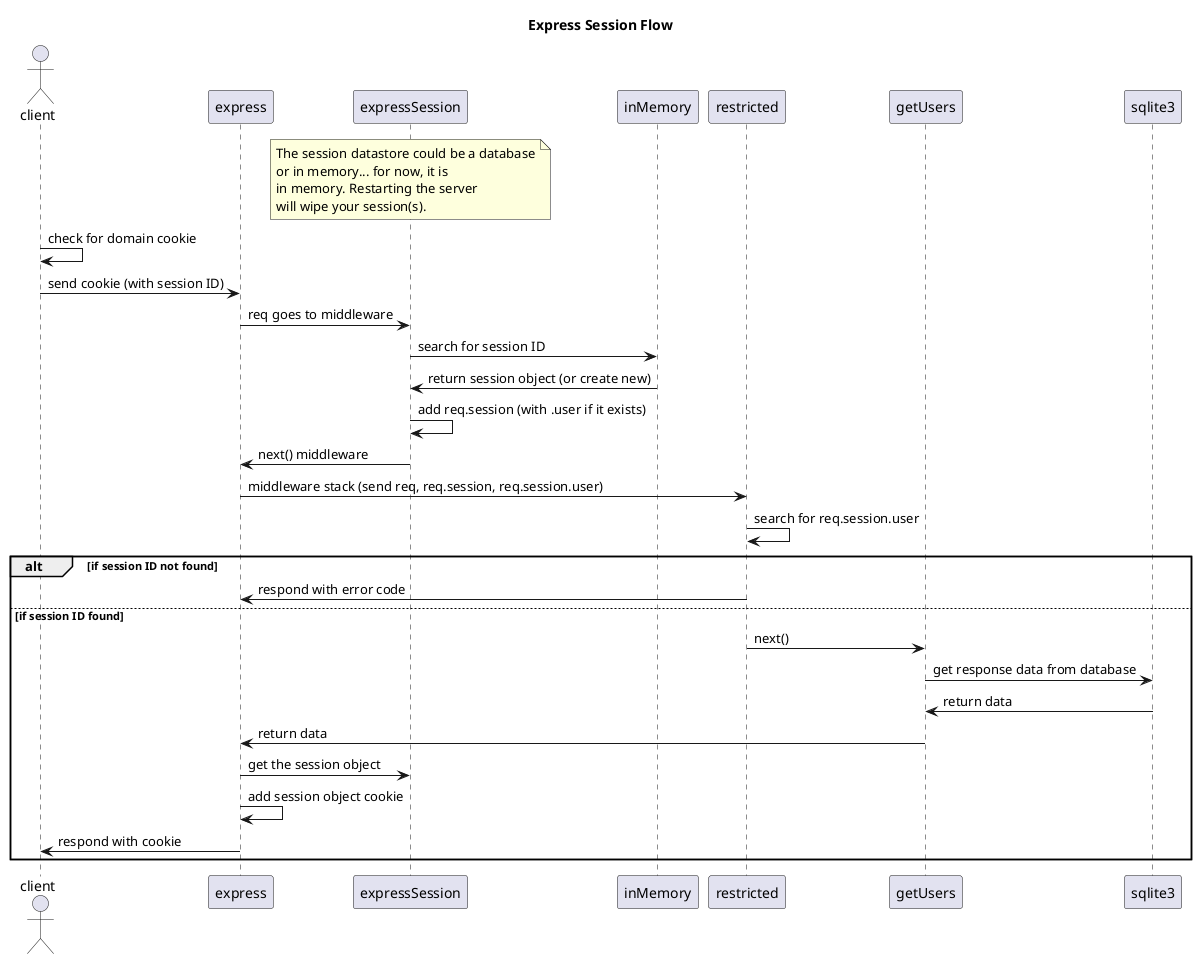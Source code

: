 @startuml express-session-flow
title Express Session Flow
actor client
participant express
participant expressSession
note over expressSession 
The session datastore could be a database
or in memory... for now, it is 
in memory. Restarting the server
will wipe your session(s).
end note
participant inMemory
participant restricted
participant getUsers
participant sqlite3
client -> client : check for domain cookie
client -> express : send cookie (with session ID)
express -> expressSession : req goes to middleware
expressSession -> inMemory : search for session ID
inMemory -> expressSession : return session object (or create new)
expressSession -> expressSession : add req.session (with .user if it exists)
expressSession -> express : next() middleware
express -> restricted : middleware stack (send req, req.session, req.session.user)
restricted -> restricted : search for req.session.user
alt if session ID not found
    restricted -> express : respond with error code
else if session ID found
    restricted -> getUsers : next()
    getUsers -> sqlite3 : get response data from database
    sqlite3 -> getUsers : return data
    getUsers -> express : return data
    express -> expressSession : get the session object
    express -> express : add session object cookie
    express -> client : respond with cookie
end
@enduml